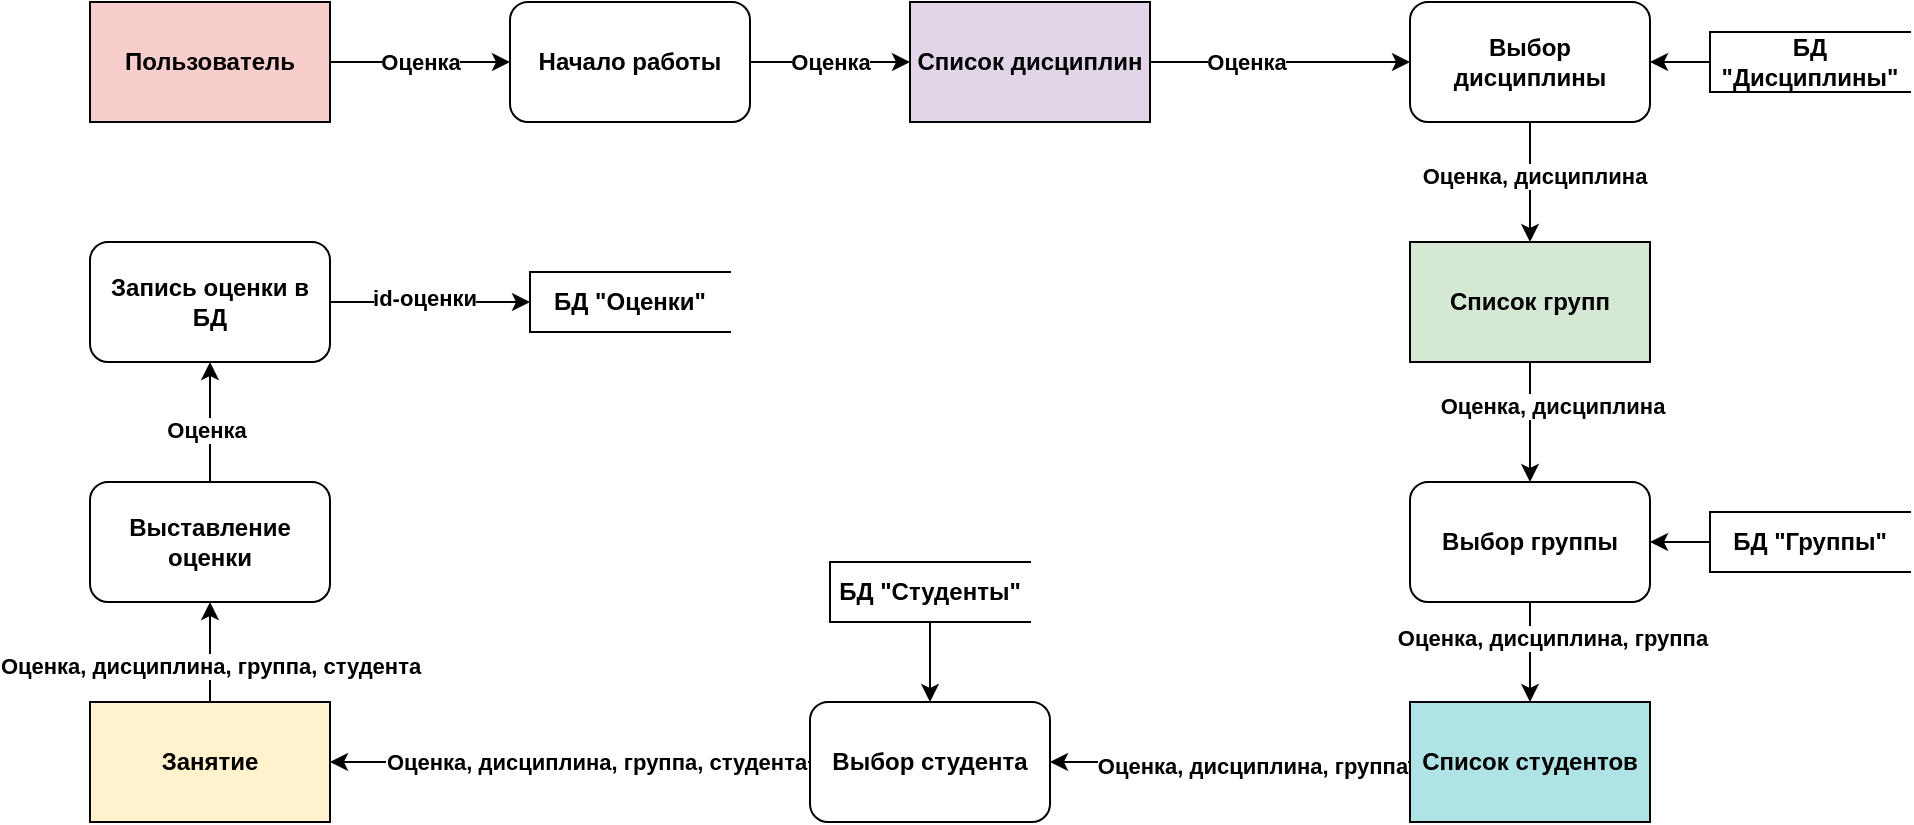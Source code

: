 <mxfile version="24.2.1" type="github">
  <diagram name="Page-1" id="b520641d-4fe3-3701-9064-5fc419738815">
    <mxGraphModel dx="1426" dy="793" grid="1" gridSize="10" guides="1" tooltips="1" connect="1" arrows="1" fold="1" page="1" pageScale="1" pageWidth="1100" pageHeight="850" background="none" math="0" shadow="0">
      <root>
        <mxCell id="0" />
        <mxCell id="1" parent="0" />
        <mxCell id="b_F4dURQBTjM9Oca2xMt-4" value="Оценка" style="endArrow=classic;html=1;rounded=0;fillColor=#f8cecc;strokeColor=#000000;fontStyle=1" parent="1" source="bTcwkVWUkX61w4VSY5Kk-21" target="CqNfZVHUQwYpoBIwV9kr-9" edge="1">
          <mxGeometry width="50" height="50" relative="1" as="geometry">
            <mxPoint x="840" y="70" as="sourcePoint" />
            <mxPoint x="970" y="70" as="targetPoint" />
          </mxGeometry>
        </mxCell>
        <mxCell id="b_F4dURQBTjM9Oca2xMt-7" value="Запись оценки в БД" style="rounded=1;whiteSpace=wrap;html=1;strokeColor=#000000;fontStyle=1" parent="1" vertex="1">
          <mxGeometry x="70" y="160" width="120" height="60" as="geometry" />
        </mxCell>
        <mxCell id="b_F4dURQBTjM9Oca2xMt-8" value="БД &quot;Оценки&quot;" style="html=1;dashed=0;whiteSpace=wrap;shape=partialRectangle;right=0;strokeColor=#000000;fontStyle=1" parent="1" vertex="1">
          <mxGeometry x="290" y="175" width="100" height="30" as="geometry" />
        </mxCell>
        <mxCell id="b_F4dURQBTjM9Oca2xMt-10" value="" style="endArrow=classic;html=1;rounded=0;fillColor=#fff2cc;strokeColor=#000000;fontStyle=1" parent="1" source="b_F4dURQBTjM9Oca2xMt-7" target="b_F4dURQBTjM9Oca2xMt-8" edge="1">
          <mxGeometry width="50" height="50" relative="1" as="geometry">
            <mxPoint x="430" y="480" as="sourcePoint" />
            <mxPoint x="430" y="575" as="targetPoint" />
          </mxGeometry>
        </mxCell>
        <mxCell id="b_F4dURQBTjM9Oca2xMt-12" value="id-оценки" style="edgeLabel;html=1;align=center;verticalAlign=middle;resizable=0;points=[];strokeColor=#000000;fontStyle=1" parent="b_F4dURQBTjM9Oca2xMt-10" vertex="1" connectable="0">
          <mxGeometry x="-0.061" y="2" relative="1" as="geometry">
            <mxPoint as="offset" />
          </mxGeometry>
        </mxCell>
        <mxCell id="b_F4dURQBTjM9Oca2xMt-16" value="Список дисциплин" style="html=1;dashed=0;whiteSpace=wrap;fillColor=#e1d5e7;strokeColor=#000000;fontStyle=1" parent="1" vertex="1">
          <mxGeometry x="480" y="40" width="120" height="60" as="geometry" />
        </mxCell>
        <mxCell id="b_F4dURQBTjM9Oca2xMt-17" value="Выбор дисциплины" style="rounded=1;whiteSpace=wrap;html=1;strokeColor=#000000;fontStyle=1" parent="1" vertex="1">
          <mxGeometry x="730" y="40" width="120" height="60" as="geometry" />
        </mxCell>
        <mxCell id="b_F4dURQBTjM9Oca2xMt-18" value="Список групп" style="html=1;dashed=0;whiteSpace=wrap;fillColor=#d5e8d4;strokeColor=#000000;fontStyle=1" parent="1" vertex="1">
          <mxGeometry x="730" y="160" width="120" height="60" as="geometry" />
        </mxCell>
        <mxCell id="b_F4dURQBTjM9Oca2xMt-19" value="Выбор группы" style="rounded=1;whiteSpace=wrap;html=1;strokeColor=#000000;fontStyle=1" parent="1" vertex="1">
          <mxGeometry x="730" y="280" width="120" height="60" as="geometry" />
        </mxCell>
        <mxCell id="b_F4dURQBTjM9Oca2xMt-20" value="Список студентов" style="html=1;dashed=0;whiteSpace=wrap;fillColor=#b0e3e6;strokeColor=#000000;fontStyle=1" parent="1" vertex="1">
          <mxGeometry x="730" y="390" width="120" height="60" as="geometry" />
        </mxCell>
        <mxCell id="b_F4dURQBTjM9Oca2xMt-21" value="Выбор студента" style="rounded=1;whiteSpace=wrap;html=1;strokeColor=#000000;fontStyle=1" parent="1" vertex="1">
          <mxGeometry x="430" y="390" width="120" height="60" as="geometry" />
        </mxCell>
        <mxCell id="bTcwkVWUkX61w4VSY5Kk-1" value="Занятие" style="html=1;dashed=0;whiteSpace=wrap;fillColor=#fff2cc;strokeColor=#000000;fontStyle=1" parent="1" vertex="1">
          <mxGeometry x="70" y="390" width="120" height="60" as="geometry" />
        </mxCell>
        <mxCell id="bTcwkVWUkX61w4VSY5Kk-2" value="Выставление оценки" style="rounded=1;whiteSpace=wrap;html=1;strokeColor=#000000;fontStyle=1" parent="1" vertex="1">
          <mxGeometry x="70" y="280" width="120" height="60" as="geometry" />
        </mxCell>
        <mxCell id="bTcwkVWUkX61w4VSY5Kk-3" value="" style="endArrow=classic;html=1;rounded=0;fillColor=#e1d5e7;strokeColor=#000000;fontStyle=1" parent="1" source="CqNfZVHUQwYpoBIwV9kr-9" target="b_F4dURQBTjM9Oca2xMt-16" edge="1">
          <mxGeometry width="50" height="50" relative="1" as="geometry">
            <mxPoint x="640" y="270" as="sourcePoint" />
            <mxPoint x="650" y="155" as="targetPoint" />
          </mxGeometry>
        </mxCell>
        <mxCell id="bTcwkVWUkX61w4VSY5Kk-4" value="Оценка" style="edgeLabel;html=1;align=center;verticalAlign=middle;resizable=0;points=[];strokeColor=#000000;fontStyle=1" parent="bTcwkVWUkX61w4VSY5Kk-3" vertex="1" connectable="0">
          <mxGeometry x="-0.283" relative="1" as="geometry">
            <mxPoint x="11" as="offset" />
          </mxGeometry>
        </mxCell>
        <mxCell id="bTcwkVWUkX61w4VSY5Kk-5" value="" style="endArrow=classic;html=1;rounded=0;fillColor=#e1d5e7;strokeColor=#000000;fontStyle=1" parent="1" source="b_F4dURQBTjM9Oca2xMt-16" target="b_F4dURQBTjM9Oca2xMt-17" edge="1">
          <mxGeometry width="50" height="50" relative="1" as="geometry">
            <mxPoint x="650" y="280" as="sourcePoint" />
            <mxPoint x="540" y="280" as="targetPoint" />
          </mxGeometry>
        </mxCell>
        <mxCell id="bTcwkVWUkX61w4VSY5Kk-6" value="Оценка" style="edgeLabel;html=1;align=center;verticalAlign=middle;resizable=0;points=[];strokeColor=#000000;fontStyle=1" parent="bTcwkVWUkX61w4VSY5Kk-5" vertex="1" connectable="0">
          <mxGeometry x="-0.283" relative="1" as="geometry">
            <mxPoint x="1" as="offset" />
          </mxGeometry>
        </mxCell>
        <mxCell id="bTcwkVWUkX61w4VSY5Kk-7" value="" style="endArrow=classic;html=1;rounded=0;fillColor=#d5e8d4;strokeColor=#000000;fontStyle=1" parent="1" source="b_F4dURQBTjM9Oca2xMt-17" target="b_F4dURQBTjM9Oca2xMt-18" edge="1">
          <mxGeometry width="50" height="50" relative="1" as="geometry">
            <mxPoint x="680" y="185" as="sourcePoint" />
            <mxPoint x="680" y="250" as="targetPoint" />
          </mxGeometry>
        </mxCell>
        <mxCell id="bTcwkVWUkX61w4VSY5Kk-8" value="Оценка, дисциплина" style="edgeLabel;html=1;align=center;verticalAlign=middle;resizable=0;points=[];strokeColor=#000000;fontStyle=1" parent="bTcwkVWUkX61w4VSY5Kk-7" vertex="1" connectable="0">
          <mxGeometry x="-0.116" y="2" relative="1" as="geometry">
            <mxPoint as="offset" />
          </mxGeometry>
        </mxCell>
        <mxCell id="bTcwkVWUkX61w4VSY5Kk-9" value="" style="endArrow=classic;html=1;rounded=0;fillColor=#d5e8d4;strokeColor=#000000;fontStyle=1" parent="1" source="b_F4dURQBTjM9Oca2xMt-18" target="b_F4dURQBTjM9Oca2xMt-19" edge="1">
          <mxGeometry width="50" height="50" relative="1" as="geometry">
            <mxPoint x="590" y="155" as="sourcePoint" />
            <mxPoint x="700" y="155" as="targetPoint" />
          </mxGeometry>
        </mxCell>
        <mxCell id="bTcwkVWUkX61w4VSY5Kk-10" value="Оценка, дисциплина" style="edgeLabel;html=1;align=center;verticalAlign=middle;resizable=0;points=[];strokeColor=#000000;fontStyle=1" parent="bTcwkVWUkX61w4VSY5Kk-9" vertex="1" connectable="0">
          <mxGeometry x="-0.283" relative="1" as="geometry">
            <mxPoint x="11" as="offset" />
          </mxGeometry>
        </mxCell>
        <mxCell id="bTcwkVWUkX61w4VSY5Kk-11" value="" style="endArrow=classic;html=1;rounded=0;fillColor=#b0e3e6;strokeColor=#000000;fontStyle=1" parent="1" source="b_F4dURQBTjM9Oca2xMt-19" target="b_F4dURQBTjM9Oca2xMt-20" edge="1">
          <mxGeometry width="50" height="50" relative="1" as="geometry">
            <mxPoint x="600" y="165" as="sourcePoint" />
            <mxPoint x="710" y="165" as="targetPoint" />
          </mxGeometry>
        </mxCell>
        <mxCell id="bTcwkVWUkX61w4VSY5Kk-12" value="Оценка, дисциплина, группа" style="edgeLabel;html=1;align=center;verticalAlign=middle;resizable=0;points=[];strokeColor=#000000;fontStyle=1" parent="bTcwkVWUkX61w4VSY5Kk-11" vertex="1" connectable="0">
          <mxGeometry x="-0.283" relative="1" as="geometry">
            <mxPoint x="11" as="offset" />
          </mxGeometry>
        </mxCell>
        <mxCell id="bTcwkVWUkX61w4VSY5Kk-13" value="" style="endArrow=classic;html=1;rounded=0;fillColor=#fff2cc;strokeColor=#000000;fontStyle=1" parent="1" source="b_F4dURQBTjM9Oca2xMt-21" target="bTcwkVWUkX61w4VSY5Kk-1" edge="1">
          <mxGeometry width="50" height="50" relative="1" as="geometry">
            <mxPoint x="650" y="280" as="sourcePoint" />
            <mxPoint x="540" y="280" as="targetPoint" />
          </mxGeometry>
        </mxCell>
        <mxCell id="bTcwkVWUkX61w4VSY5Kk-14" value="Оценка, дисциплина, группа, студента" style="edgeLabel;html=1;align=center;verticalAlign=middle;resizable=0;points=[];strokeColor=#000000;fontStyle=1" parent="bTcwkVWUkX61w4VSY5Kk-13" vertex="1" connectable="0">
          <mxGeometry x="-0.283" relative="1" as="geometry">
            <mxPoint x="-21" as="offset" />
          </mxGeometry>
        </mxCell>
        <mxCell id="bTcwkVWUkX61w4VSY5Kk-15" value="" style="endArrow=classic;html=1;rounded=0;fillColor=#fff2cc;strokeColor=#000000;fontStyle=1" parent="1" source="bTcwkVWUkX61w4VSY5Kk-1" target="bTcwkVWUkX61w4VSY5Kk-2" edge="1">
          <mxGeometry width="50" height="50" relative="1" as="geometry">
            <mxPoint x="650" y="510" as="sourcePoint" />
            <mxPoint x="540" y="510" as="targetPoint" />
          </mxGeometry>
        </mxCell>
        <mxCell id="bTcwkVWUkX61w4VSY5Kk-16" value="Оценка, дисциплина, группа, студента" style="edgeLabel;html=1;align=center;verticalAlign=middle;resizable=0;points=[];strokeColor=#000000;fontStyle=1" parent="bTcwkVWUkX61w4VSY5Kk-15" vertex="1" connectable="0">
          <mxGeometry x="-0.283" relative="1" as="geometry">
            <mxPoint as="offset" />
          </mxGeometry>
        </mxCell>
        <mxCell id="bTcwkVWUkX61w4VSY5Kk-17" value="" style="endArrow=classic;html=1;rounded=0;fillColor=#b0e3e6;strokeColor=#000000;fontStyle=1" parent="1" source="b_F4dURQBTjM9Oca2xMt-20" target="b_F4dURQBTjM9Oca2xMt-21" edge="1">
          <mxGeometry width="50" height="50" relative="1" as="geometry">
            <mxPoint x="710" y="185" as="sourcePoint" />
            <mxPoint x="710" y="250" as="targetPoint" />
          </mxGeometry>
        </mxCell>
        <mxCell id="bTcwkVWUkX61w4VSY5Kk-18" value="Оценка, дисциплина, группа" style="edgeLabel;html=1;align=center;verticalAlign=middle;resizable=0;points=[];strokeColor=#000000;fontStyle=1" parent="bTcwkVWUkX61w4VSY5Kk-17" vertex="1" connectable="0">
          <mxGeometry x="-0.116" y="2" relative="1" as="geometry">
            <mxPoint as="offset" />
          </mxGeometry>
        </mxCell>
        <mxCell id="bTcwkVWUkX61w4VSY5Kk-19" value="" style="endArrow=classic;html=1;rounded=0;fillColor=#fff2cc;strokeColor=#000000;fontStyle=1" parent="1" source="bTcwkVWUkX61w4VSY5Kk-2" target="b_F4dURQBTjM9Oca2xMt-7" edge="1">
          <mxGeometry width="50" height="50" relative="1" as="geometry">
            <mxPoint x="720" y="195" as="sourcePoint" />
            <mxPoint x="720" y="260" as="targetPoint" />
          </mxGeometry>
        </mxCell>
        <mxCell id="bTcwkVWUkX61w4VSY5Kk-20" value="Оценка" style="edgeLabel;html=1;align=center;verticalAlign=middle;resizable=0;points=[];strokeColor=#000000;fontStyle=1" parent="bTcwkVWUkX61w4VSY5Kk-19" vertex="1" connectable="0">
          <mxGeometry x="-0.116" y="2" relative="1" as="geometry">
            <mxPoint as="offset" />
          </mxGeometry>
        </mxCell>
        <mxCell id="bTcwkVWUkX61w4VSY5Kk-21" value="Пользователь" style="rounded=0;whiteSpace=wrap;html=1;fillColor=#f8cecc;strokeColor=#000000;fontStyle=1" parent="1" vertex="1">
          <mxGeometry x="70" y="40" width="120" height="60" as="geometry" />
        </mxCell>
        <mxCell id="CqNfZVHUQwYpoBIwV9kr-1" value="БД &quot;Дисциплины&quot;" style="html=1;dashed=0;whiteSpace=wrap;shape=partialRectangle;right=0;strokeColor=#000000;fontStyle=1" parent="1" vertex="1">
          <mxGeometry x="880" y="55" width="100" height="30" as="geometry" />
        </mxCell>
        <mxCell id="CqNfZVHUQwYpoBIwV9kr-2" value="" style="endArrow=classic;html=1;rounded=0;strokeColor=#000000;fontStyle=1" parent="1" source="CqNfZVHUQwYpoBIwV9kr-1" target="b_F4dURQBTjM9Oca2xMt-17" edge="1">
          <mxGeometry width="50" height="50" relative="1" as="geometry">
            <mxPoint x="450" y="340" as="sourcePoint" />
            <mxPoint x="500" y="290" as="targetPoint" />
          </mxGeometry>
        </mxCell>
        <mxCell id="CqNfZVHUQwYpoBIwV9kr-4" value="БД &quot;Группы&quot;" style="html=1;dashed=0;whiteSpace=wrap;shape=partialRectangle;right=0;strokeColor=#000000;fontStyle=1" parent="1" vertex="1">
          <mxGeometry x="880" y="295" width="100" height="30" as="geometry" />
        </mxCell>
        <mxCell id="CqNfZVHUQwYpoBIwV9kr-5" value="" style="endArrow=classic;html=1;rounded=0;strokeColor=#000000;fontStyle=1" parent="1" source="CqNfZVHUQwYpoBIwV9kr-4" target="b_F4dURQBTjM9Oca2xMt-19" edge="1">
          <mxGeometry width="50" height="50" relative="1" as="geometry">
            <mxPoint x="870" y="310" as="sourcePoint" />
            <mxPoint x="560" y="370" as="targetPoint" />
          </mxGeometry>
        </mxCell>
        <mxCell id="CqNfZVHUQwYpoBIwV9kr-7" value="БД &quot;Студенты&quot;" style="html=1;dashed=0;whiteSpace=wrap;shape=partialRectangle;right=0;strokeColor=#000000;fontStyle=1" parent="1" vertex="1">
          <mxGeometry x="440" y="320" width="100" height="30" as="geometry" />
        </mxCell>
        <mxCell id="CqNfZVHUQwYpoBIwV9kr-8" value="" style="endArrow=classic;html=1;rounded=0;strokeColor=#000000;fontStyle=1" parent="1" source="CqNfZVHUQwYpoBIwV9kr-7" target="b_F4dURQBTjM9Oca2xMt-21" edge="1">
          <mxGeometry width="50" height="50" relative="1" as="geometry">
            <mxPoint x="480" y="420" as="sourcePoint" />
            <mxPoint x="530" y="370" as="targetPoint" />
          </mxGeometry>
        </mxCell>
        <mxCell id="CqNfZVHUQwYpoBIwV9kr-9" value="Начало работы" style="rounded=1;whiteSpace=wrap;html=1;strokeColor=#000000;fontStyle=1" parent="1" vertex="1">
          <mxGeometry x="280" y="40" width="120" height="60" as="geometry" />
        </mxCell>
      </root>
    </mxGraphModel>
  </diagram>
</mxfile>
